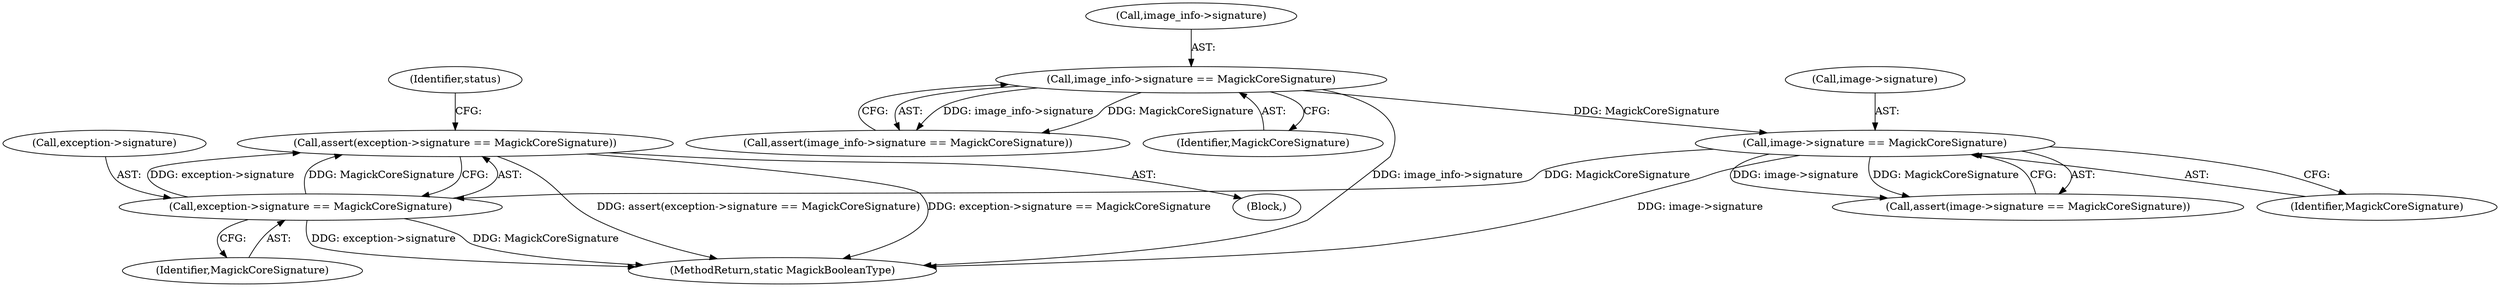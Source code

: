 digraph "0_ImageMagick_4cc6ec8a4197d4c008577127736bf7985d632323@API" {
"1000191" [label="(Call,assert(exception->signature == MagickCoreSignature))"];
"1000192" [label="(Call,exception->signature == MagickCoreSignature)"];
"1000165" [label="(Call,image->signature == MagickCoreSignature)"];
"1000153" [label="(Call,image_info->signature == MagickCoreSignature)"];
"1000157" [label="(Identifier,MagickCoreSignature)"];
"1000196" [label="(Identifier,MagickCoreSignature)"];
"1000166" [label="(Call,image->signature)"];
"1000129" [label="(Block,)"];
"1000192" [label="(Call,exception->signature == MagickCoreSignature)"];
"1000152" [label="(Call,assert(image_info->signature == MagickCoreSignature))"];
"1000165" [label="(Call,image->signature == MagickCoreSignature)"];
"1000153" [label="(Call,image_info->signature == MagickCoreSignature)"];
"1002596" [label="(MethodReturn,static MagickBooleanType)"];
"1000164" [label="(Call,assert(image->signature == MagickCoreSignature))"];
"1000154" [label="(Call,image_info->signature)"];
"1000169" [label="(Identifier,MagickCoreSignature)"];
"1000198" [label="(Identifier,status)"];
"1000193" [label="(Call,exception->signature)"];
"1000191" [label="(Call,assert(exception->signature == MagickCoreSignature))"];
"1000191" -> "1000129"  [label="AST: "];
"1000191" -> "1000192"  [label="CFG: "];
"1000192" -> "1000191"  [label="AST: "];
"1000198" -> "1000191"  [label="CFG: "];
"1000191" -> "1002596"  [label="DDG: assert(exception->signature == MagickCoreSignature)"];
"1000191" -> "1002596"  [label="DDG: exception->signature == MagickCoreSignature"];
"1000192" -> "1000191"  [label="DDG: exception->signature"];
"1000192" -> "1000191"  [label="DDG: MagickCoreSignature"];
"1000192" -> "1000196"  [label="CFG: "];
"1000193" -> "1000192"  [label="AST: "];
"1000196" -> "1000192"  [label="AST: "];
"1000192" -> "1002596"  [label="DDG: exception->signature"];
"1000192" -> "1002596"  [label="DDG: MagickCoreSignature"];
"1000165" -> "1000192"  [label="DDG: MagickCoreSignature"];
"1000165" -> "1000164"  [label="AST: "];
"1000165" -> "1000169"  [label="CFG: "];
"1000166" -> "1000165"  [label="AST: "];
"1000169" -> "1000165"  [label="AST: "];
"1000164" -> "1000165"  [label="CFG: "];
"1000165" -> "1002596"  [label="DDG: image->signature"];
"1000165" -> "1000164"  [label="DDG: image->signature"];
"1000165" -> "1000164"  [label="DDG: MagickCoreSignature"];
"1000153" -> "1000165"  [label="DDG: MagickCoreSignature"];
"1000153" -> "1000152"  [label="AST: "];
"1000153" -> "1000157"  [label="CFG: "];
"1000154" -> "1000153"  [label="AST: "];
"1000157" -> "1000153"  [label="AST: "];
"1000152" -> "1000153"  [label="CFG: "];
"1000153" -> "1002596"  [label="DDG: image_info->signature"];
"1000153" -> "1000152"  [label="DDG: image_info->signature"];
"1000153" -> "1000152"  [label="DDG: MagickCoreSignature"];
}
